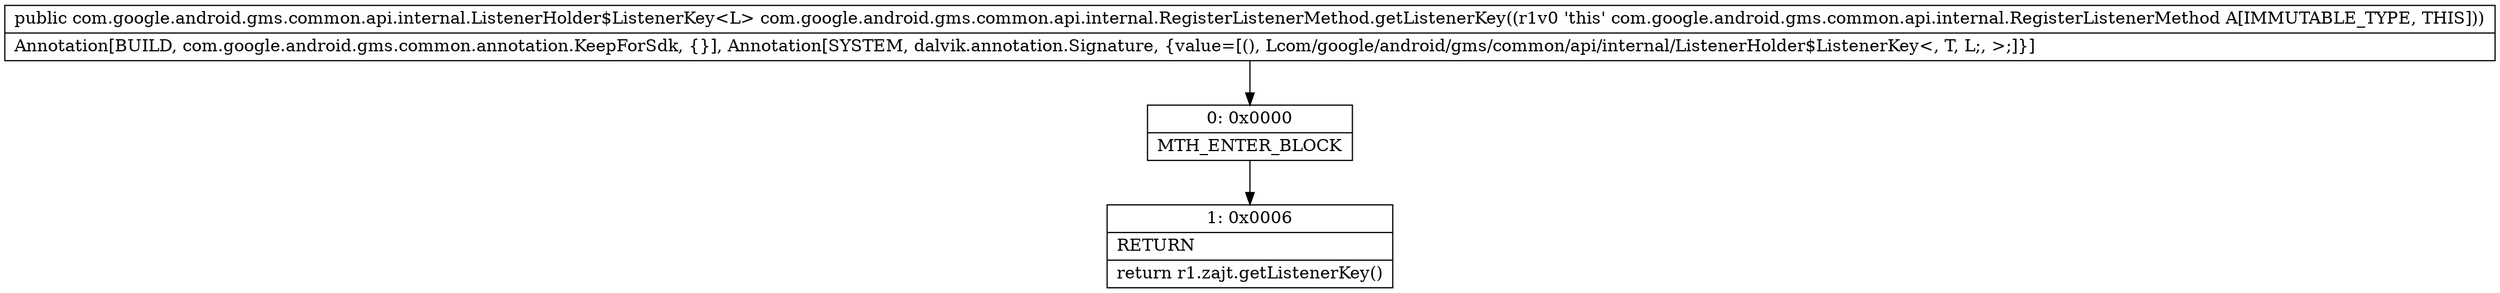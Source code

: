 digraph "CFG forcom.google.android.gms.common.api.internal.RegisterListenerMethod.getListenerKey()Lcom\/google\/android\/gms\/common\/api\/internal\/ListenerHolder$ListenerKey;" {
Node_0 [shape=record,label="{0\:\ 0x0000|MTH_ENTER_BLOCK\l}"];
Node_1 [shape=record,label="{1\:\ 0x0006|RETURN\l|return r1.zajt.getListenerKey()\l}"];
MethodNode[shape=record,label="{public com.google.android.gms.common.api.internal.ListenerHolder$ListenerKey\<L\> com.google.android.gms.common.api.internal.RegisterListenerMethod.getListenerKey((r1v0 'this' com.google.android.gms.common.api.internal.RegisterListenerMethod A[IMMUTABLE_TYPE, THIS]))  | Annotation[BUILD, com.google.android.gms.common.annotation.KeepForSdk, \{\}], Annotation[SYSTEM, dalvik.annotation.Signature, \{value=[(), Lcom\/google\/android\/gms\/common\/api\/internal\/ListenerHolder$ListenerKey\<, T, L;, \>;]\}]\l}"];
MethodNode -> Node_0;
Node_0 -> Node_1;
}

